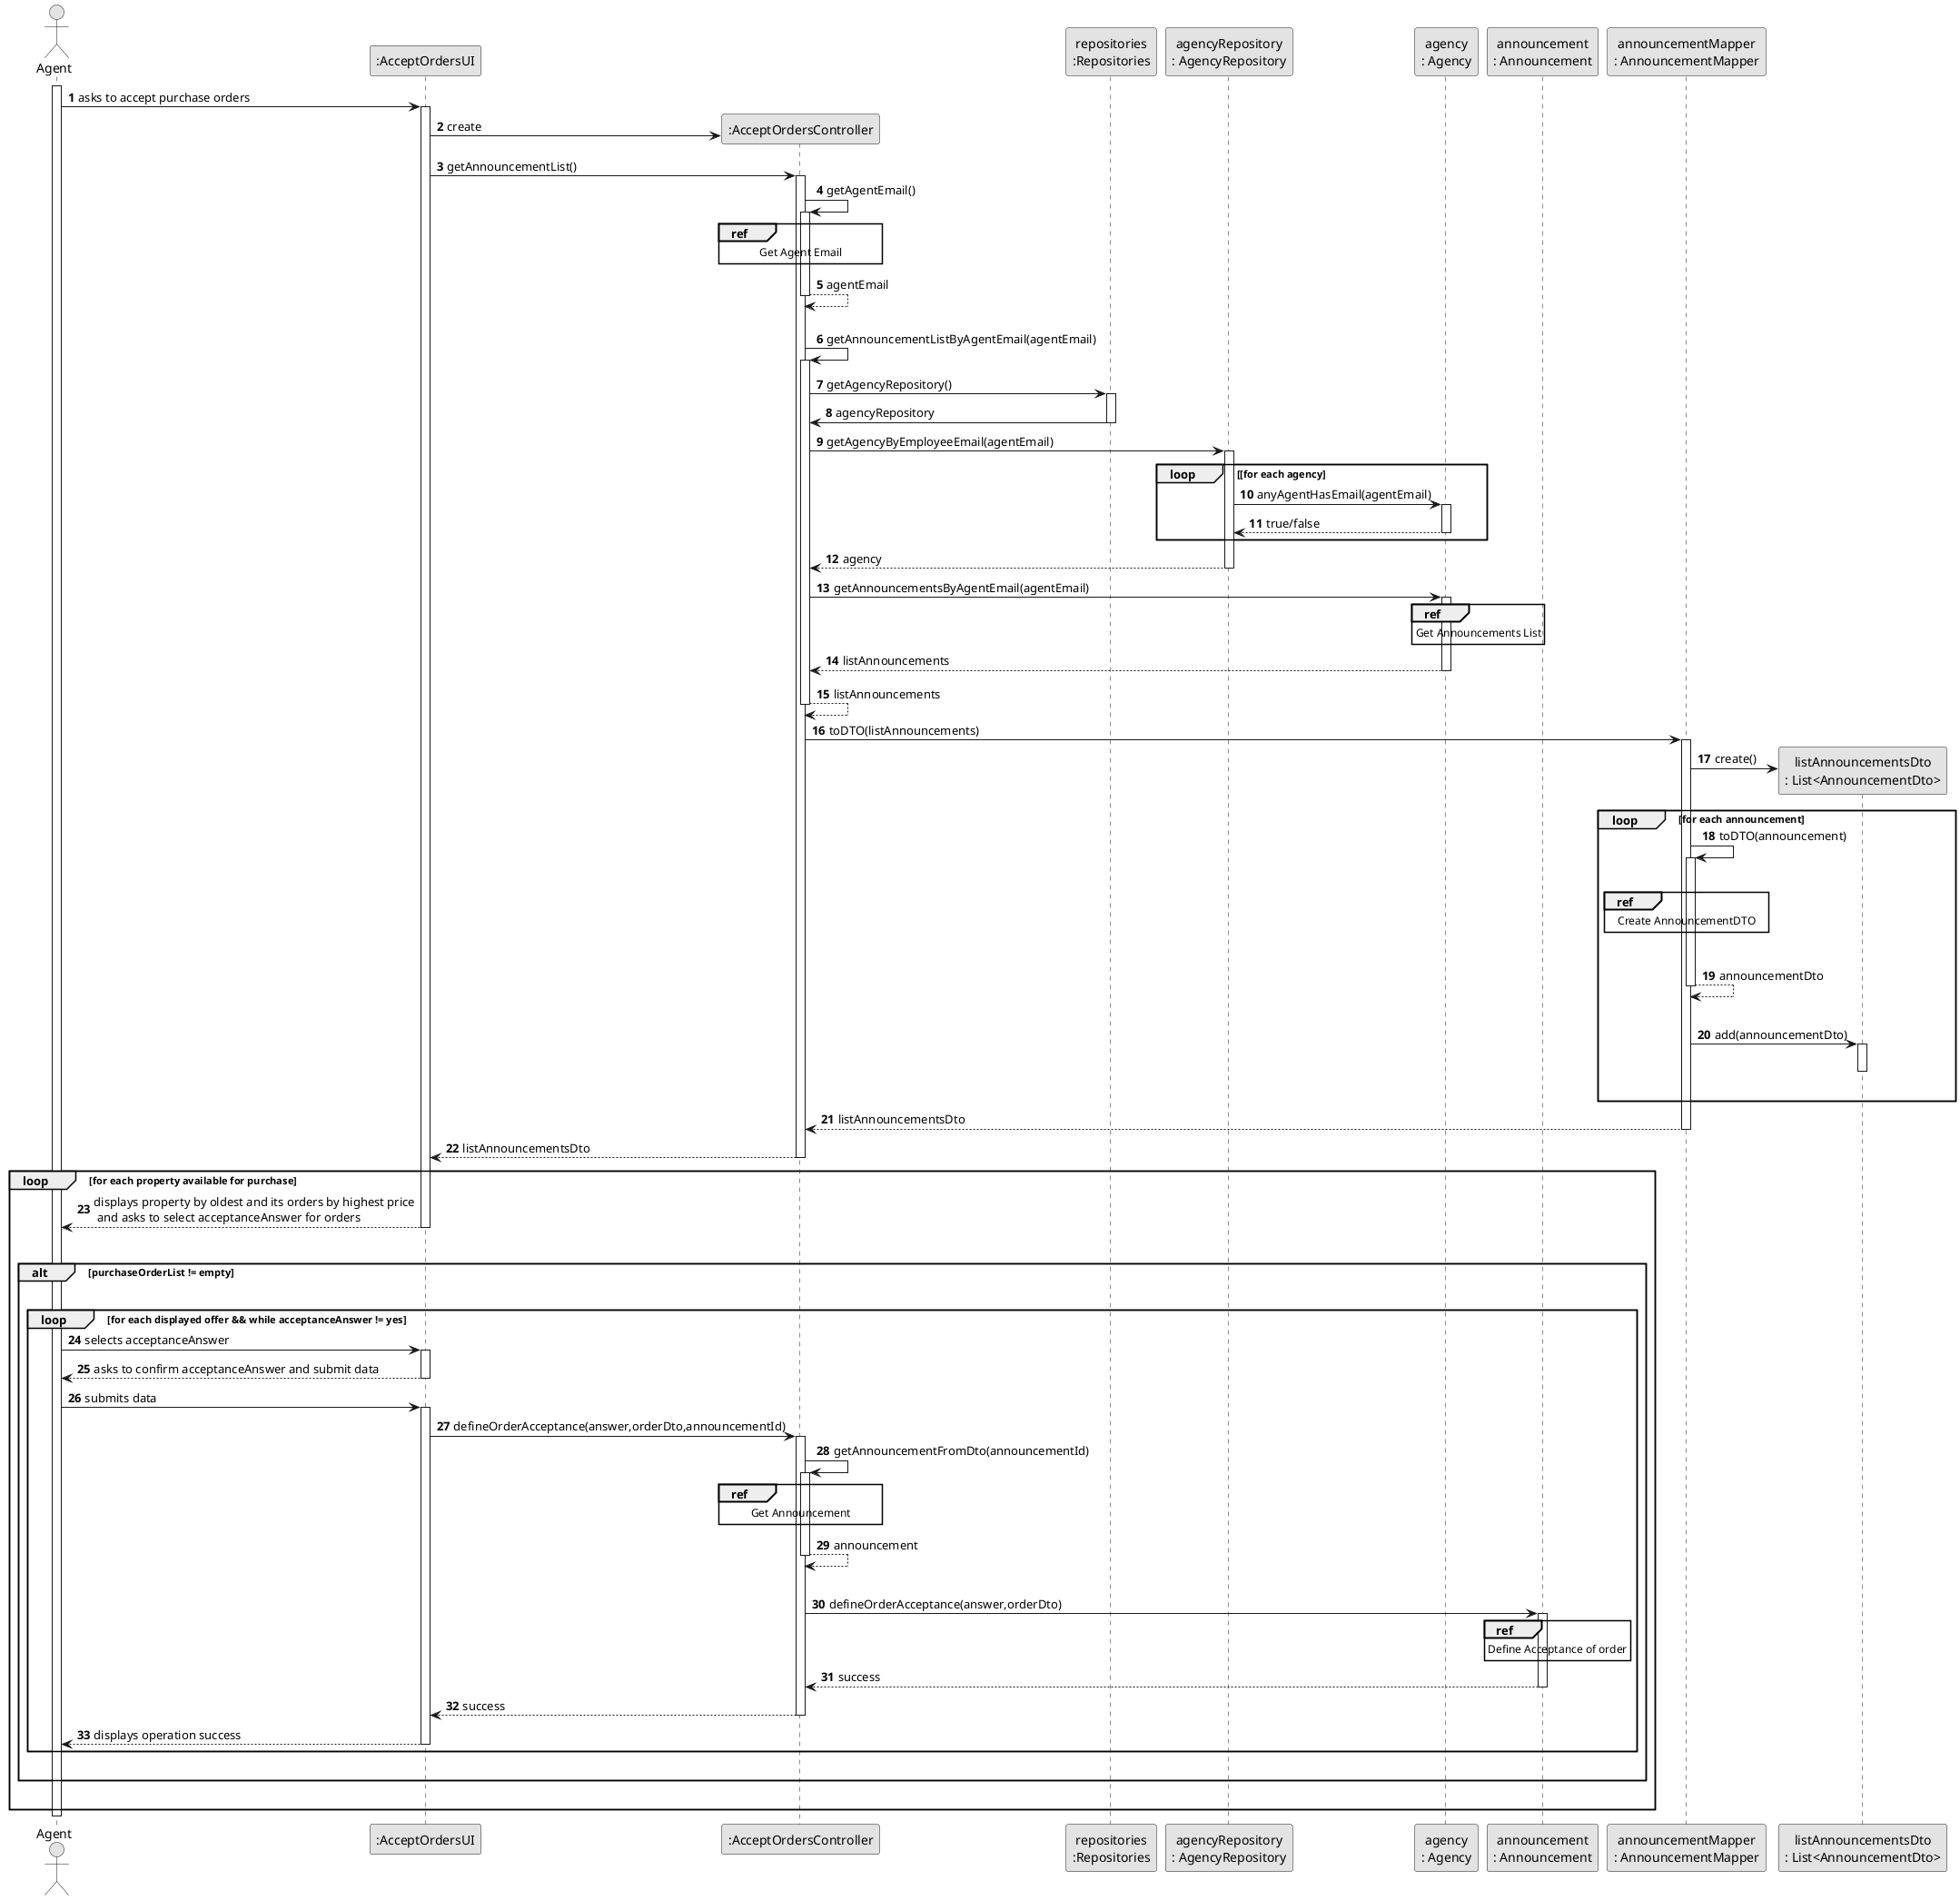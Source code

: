 @startuml
skinparam monochrome true
skinparam packageStyle rectangle
skinparam shadowing false

autonumber

'hide footbox
actor "Agent" as ADM
 participant ":AcceptOrdersUI" as UI
 participant ":AcceptOrdersController" as CTRL
 participant "repositories\n:Repositories" as PLAT
 participant "agencyRepository\n: AgencyRepository" as AgRep
 participant "agency\n: Agency" as AGENCY
 participant "announcement\n: Announcement" as Announce
 participant "announcementMapper\n: AnnouncementMapper" as AnnMAPPER
 participant "listAnnouncementsDto\n: List<AnnouncementDto>" as AnnDtoList

activate ADM
    ADM -> UI : asks to accept purchase orders
    activate UI

    UI -> CTRL** : create

    UI -> CTRL : getAnnouncementList()
    activate CTRL

    CTRL -> CTRL : getAgentEmail()
    activate CTRL

        ref over CTRL
            Get Agent Email
        end ref

     CTRL --> CTRL : agentEmail
     deactivate CTRL

     |||
     CTRL -> CTRL: getAnnouncementListByAgentEmail(agentEmail)
     activate CTRL

     CTRL -> PLAT :  getAgencyRepository()
     activate PLAT

     PLAT -> CTRL : agencyRepository
     deactivate PLAT
     CTRL -> AgRep: getAgencyByEmployeeEmail(agentEmail)
     activate AgRep

         loop [for each agency
             AgRep -> AGENCY : anyAgentHasEmail(agentEmail)
             activate AGENCY

                  AGENCY --> AgRep : true/false
             deactivate AGENCY
         end
         AgRep --> CTRL : agency
     deactivate AgRep

     CTRL -> AGENCY: getAnnouncementsByAgentEmail(agentEmail)
     activate AGENCY

     ref over AGENCY
        Get Announcements List
     end ref

     AGENCY --> CTRL : listAnnouncements
     deactivate AGENCY

     CTRL --> CTRL: listAnnouncements
     deactivate CTRL

     CTRL -> AnnMAPPER : toDTO(listAnnouncements)
     activate AnnMAPPER

     AnnMAPPER -> AnnDtoList**: create()

            loop for each announcement

            AnnMAPPER -> AnnMAPPER : toDTO(announcement)
            activate AnnMAPPER
                 |||
                 ref over AnnMAPPER
                      Create AnnouncementDTO
                 end ref
            |||
            AnnMAPPER --> AnnMAPPER: announcementDto
            deactivate AnnMAPPER
            |||
            AnnMAPPER -> AnnDtoList: add(announcementDto)
            activate AnnDtoList
            deactivate AnnDtoList

            |||
            end loop

         AnnMAPPER --> CTRL : listAnnouncementsDto
         deactivate AnnMAPPER

     CTRL --> UI: listAnnouncementsDto
     deactivate CTRL

    loop for each property available for purchase

    UI --> ADM : displays property by oldest and its orders by highest price\n and asks to select acceptanceAnswer for orders
    deactivate UI
        |||
        alt purchaseOrderList != empty
            |||
            loop for each displayed offer && while acceptanceAnswer != yes

            ADM -> UI  : selects acceptanceAnswer
            activate UI

            UI --> ADM : asks to confirm acceptanceAnswer and submit data
            deactivate UI

            ADM -> UI  : submits data
            activate UI

            UI -> CTRL : defineOrderAcceptance(answer,orderDto,announcementId)
            activate CTRL

            CTRL -> CTRL: getAnnouncementFromDto(announcementId)
            activate CTRL

                ref over CTRL
                    Get Announcement
                end ref

            CTRL --> CTRL : announcement
            deactivate CTRL

            |||
            CTRL-> Announce : defineOrderAcceptance(answer,orderDto)
            activate Announce

            ref over Announce
                Define Acceptance of order
            end ref

            Announce --> CTRL : success
            deactivate Announce

            CTRL --> UI : success
            deactivate CTRL

            UI --> ADM : displays operation success
            deactivate UI

            end loop
        |||
        end alt
    |||
    end loop

    deactivate ADM



@enduml